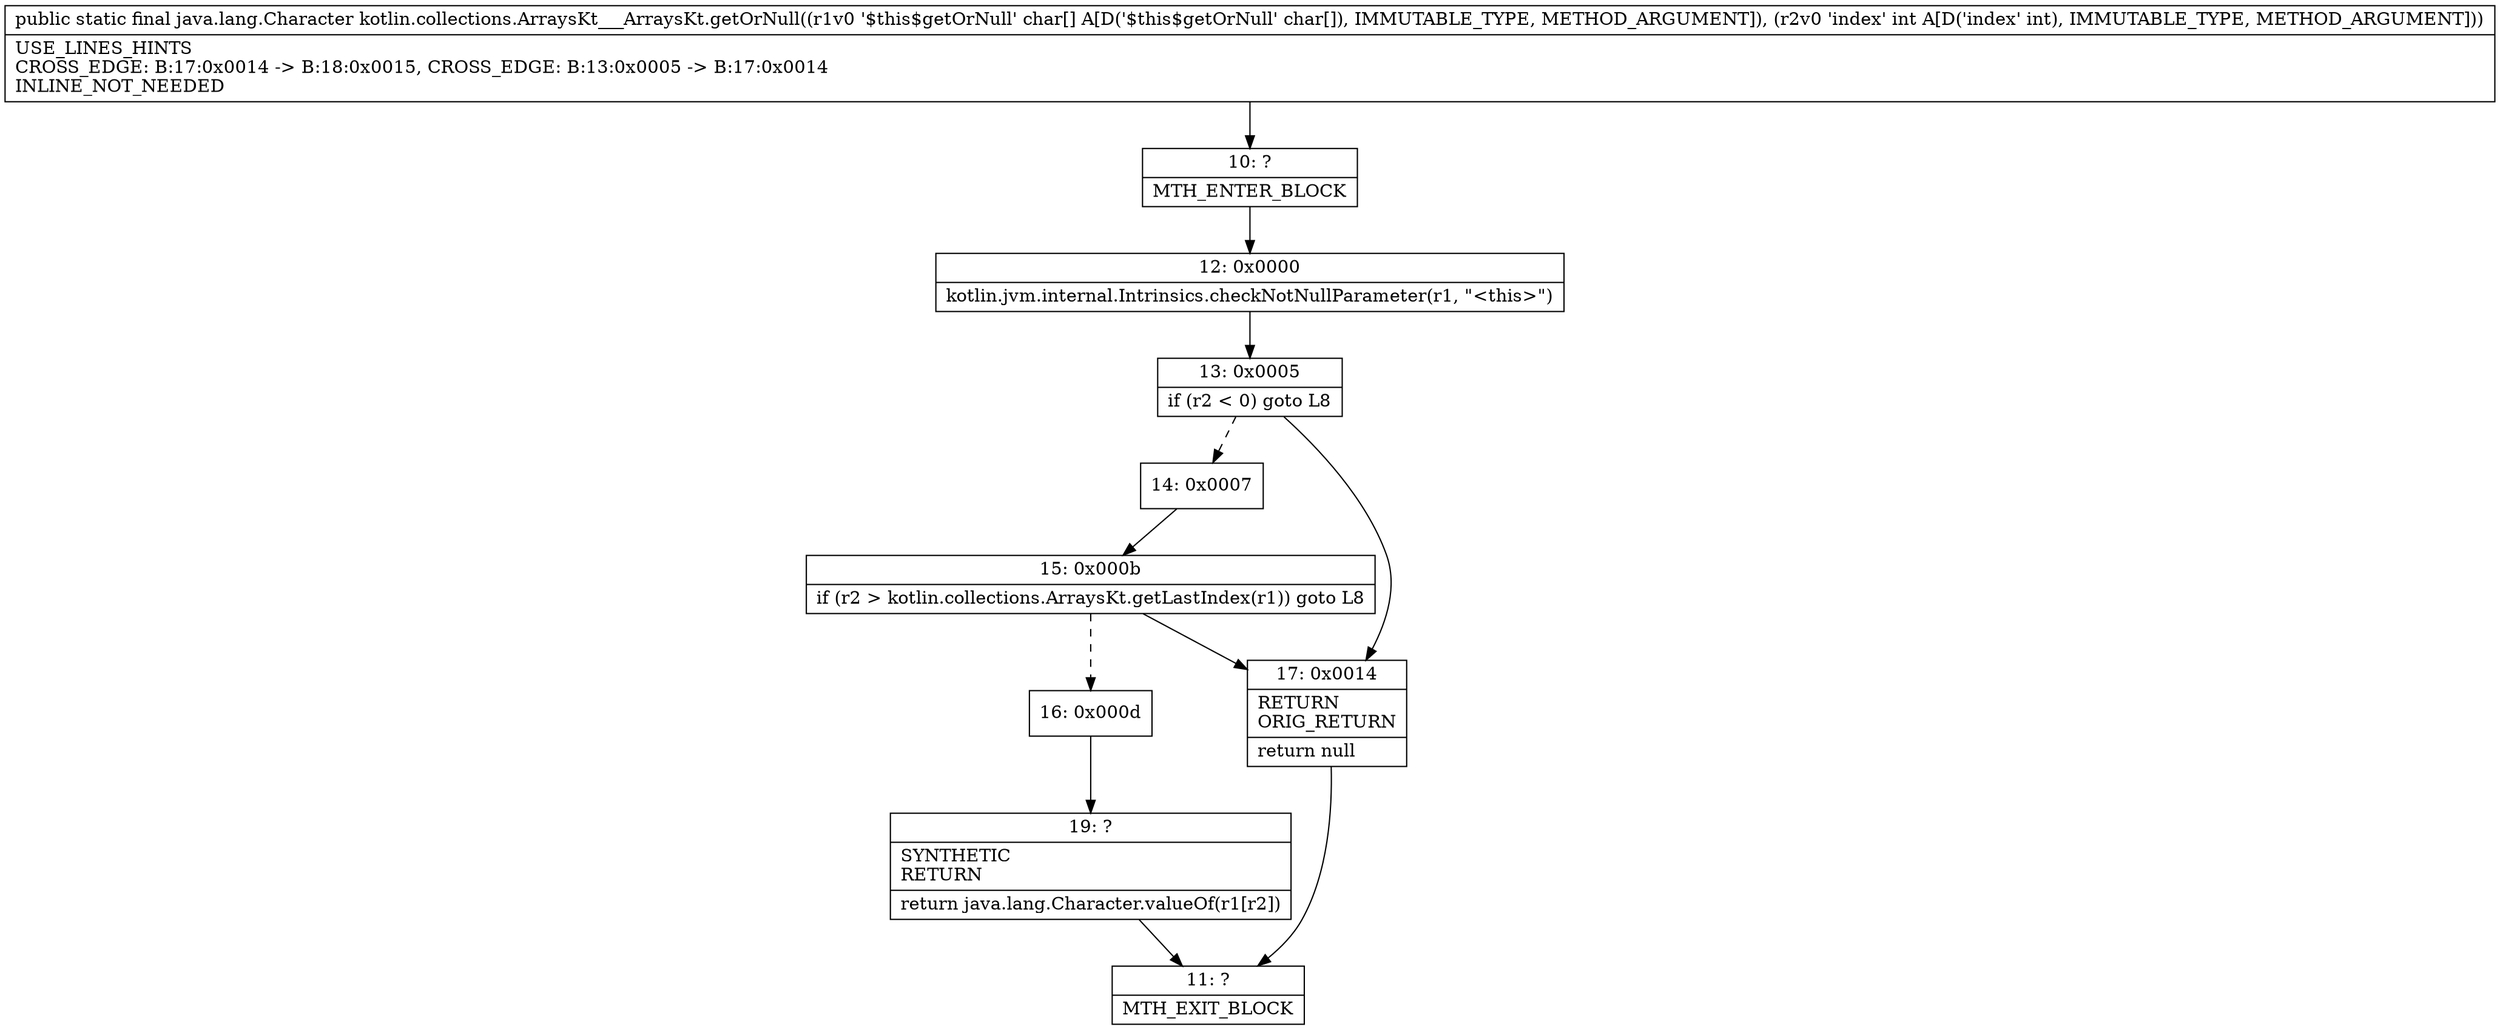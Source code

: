 digraph "CFG forkotlin.collections.ArraysKt___ArraysKt.getOrNull([CI)Ljava\/lang\/Character;" {
Node_10 [shape=record,label="{10\:\ ?|MTH_ENTER_BLOCK\l}"];
Node_12 [shape=record,label="{12\:\ 0x0000|kotlin.jvm.internal.Intrinsics.checkNotNullParameter(r1, \"\<this\>\")\l}"];
Node_13 [shape=record,label="{13\:\ 0x0005|if (r2 \< 0) goto L8\l}"];
Node_14 [shape=record,label="{14\:\ 0x0007}"];
Node_15 [shape=record,label="{15\:\ 0x000b|if (r2 \> kotlin.collections.ArraysKt.getLastIndex(r1)) goto L8\l}"];
Node_16 [shape=record,label="{16\:\ 0x000d}"];
Node_19 [shape=record,label="{19\:\ ?|SYNTHETIC\lRETURN\l|return java.lang.Character.valueOf(r1[r2])\l}"];
Node_11 [shape=record,label="{11\:\ ?|MTH_EXIT_BLOCK\l}"];
Node_17 [shape=record,label="{17\:\ 0x0014|RETURN\lORIG_RETURN\l|return null\l}"];
MethodNode[shape=record,label="{public static final java.lang.Character kotlin.collections.ArraysKt___ArraysKt.getOrNull((r1v0 '$this$getOrNull' char[] A[D('$this$getOrNull' char[]), IMMUTABLE_TYPE, METHOD_ARGUMENT]), (r2v0 'index' int A[D('index' int), IMMUTABLE_TYPE, METHOD_ARGUMENT]))  | USE_LINES_HINTS\lCROSS_EDGE: B:17:0x0014 \-\> B:18:0x0015, CROSS_EDGE: B:13:0x0005 \-\> B:17:0x0014\lINLINE_NOT_NEEDED\l}"];
MethodNode -> Node_10;Node_10 -> Node_12;
Node_12 -> Node_13;
Node_13 -> Node_14[style=dashed];
Node_13 -> Node_17;
Node_14 -> Node_15;
Node_15 -> Node_16[style=dashed];
Node_15 -> Node_17;
Node_16 -> Node_19;
Node_19 -> Node_11;
Node_17 -> Node_11;
}


